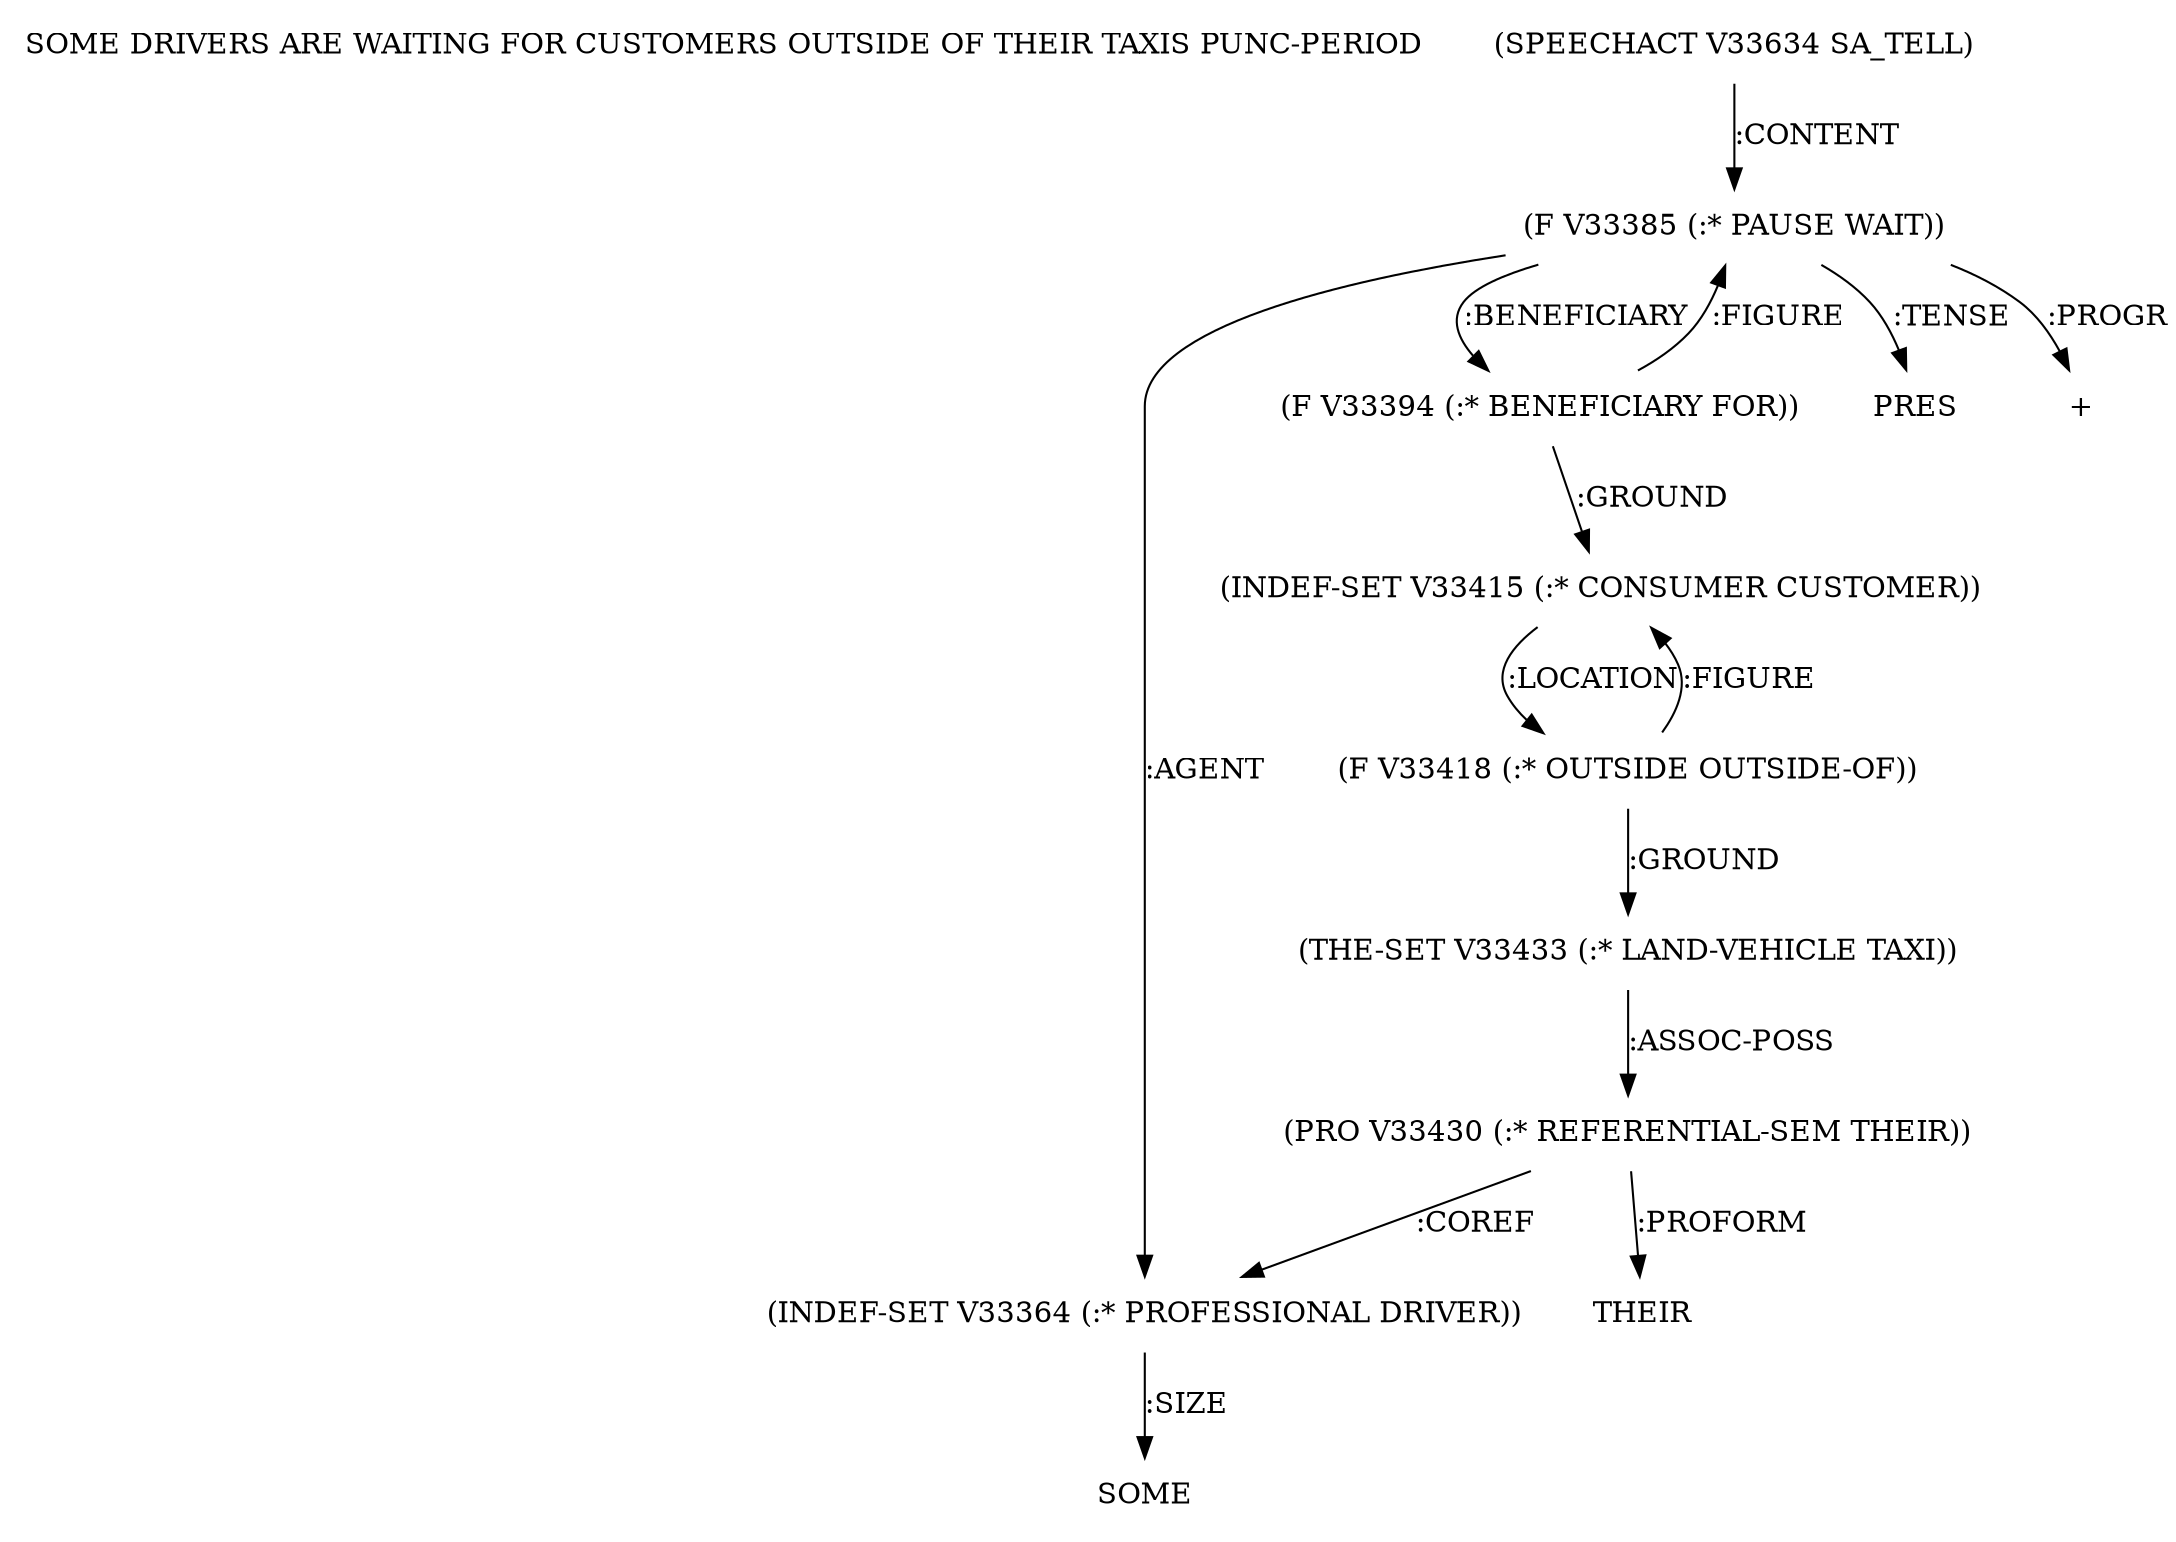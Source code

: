 digraph Terms {
  node [shape=none]
  "SOME DRIVERS ARE WAITING FOR CUSTOMERS OUTSIDE OF THEIR TAXIS PUNC-PERIOD"
  "V33634" [label="(SPEECHACT V33634 SA_TELL)"]
  "V33634" -> "V33385" [label=":CONTENT"]
  "V33385" [label="(F V33385 (:* PAUSE WAIT))"]
  "V33385" -> "V33364" [label=":AGENT"]
  "V33385" -> "V33394" [label=":BENEFICIARY"]
  "V33385" -> "NT35039" [label=":TENSE"]
  "NT35039" [label="PRES"]
  "V33385" -> "NT35040" [label=":PROGR"]
  "NT35040" [label="+"]
  "V33364" [label="(INDEF-SET V33364 (:* PROFESSIONAL DRIVER))"]
  "V33364" -> "NT35041" [label=":SIZE"]
  "NT35041" [label="SOME"]
  "V33394" [label="(F V33394 (:* BENEFICIARY FOR))"]
  "V33394" -> "V33415" [label=":GROUND"]
  "V33394" -> "V33385" [label=":FIGURE"]
  "V33415" [label="(INDEF-SET V33415 (:* CONSUMER CUSTOMER))"]
  "V33415" -> "V33418" [label=":LOCATION"]
  "V33418" [label="(F V33418 (:* OUTSIDE OUTSIDE-OF))"]
  "V33418" -> "V33433" [label=":GROUND"]
  "V33418" -> "V33415" [label=":FIGURE"]
  "V33433" [label="(THE-SET V33433 (:* LAND-VEHICLE TAXI))"]
  "V33433" -> "V33430" [label=":ASSOC-POSS"]
  "V33430" [label="(PRO V33430 (:* REFERENTIAL-SEM THEIR))"]
  "V33430" -> "NT35042" [label=":PROFORM"]
  "NT35042" [label="THEIR"]
  "V33430" -> "V33364" [label=":COREF"]
}
